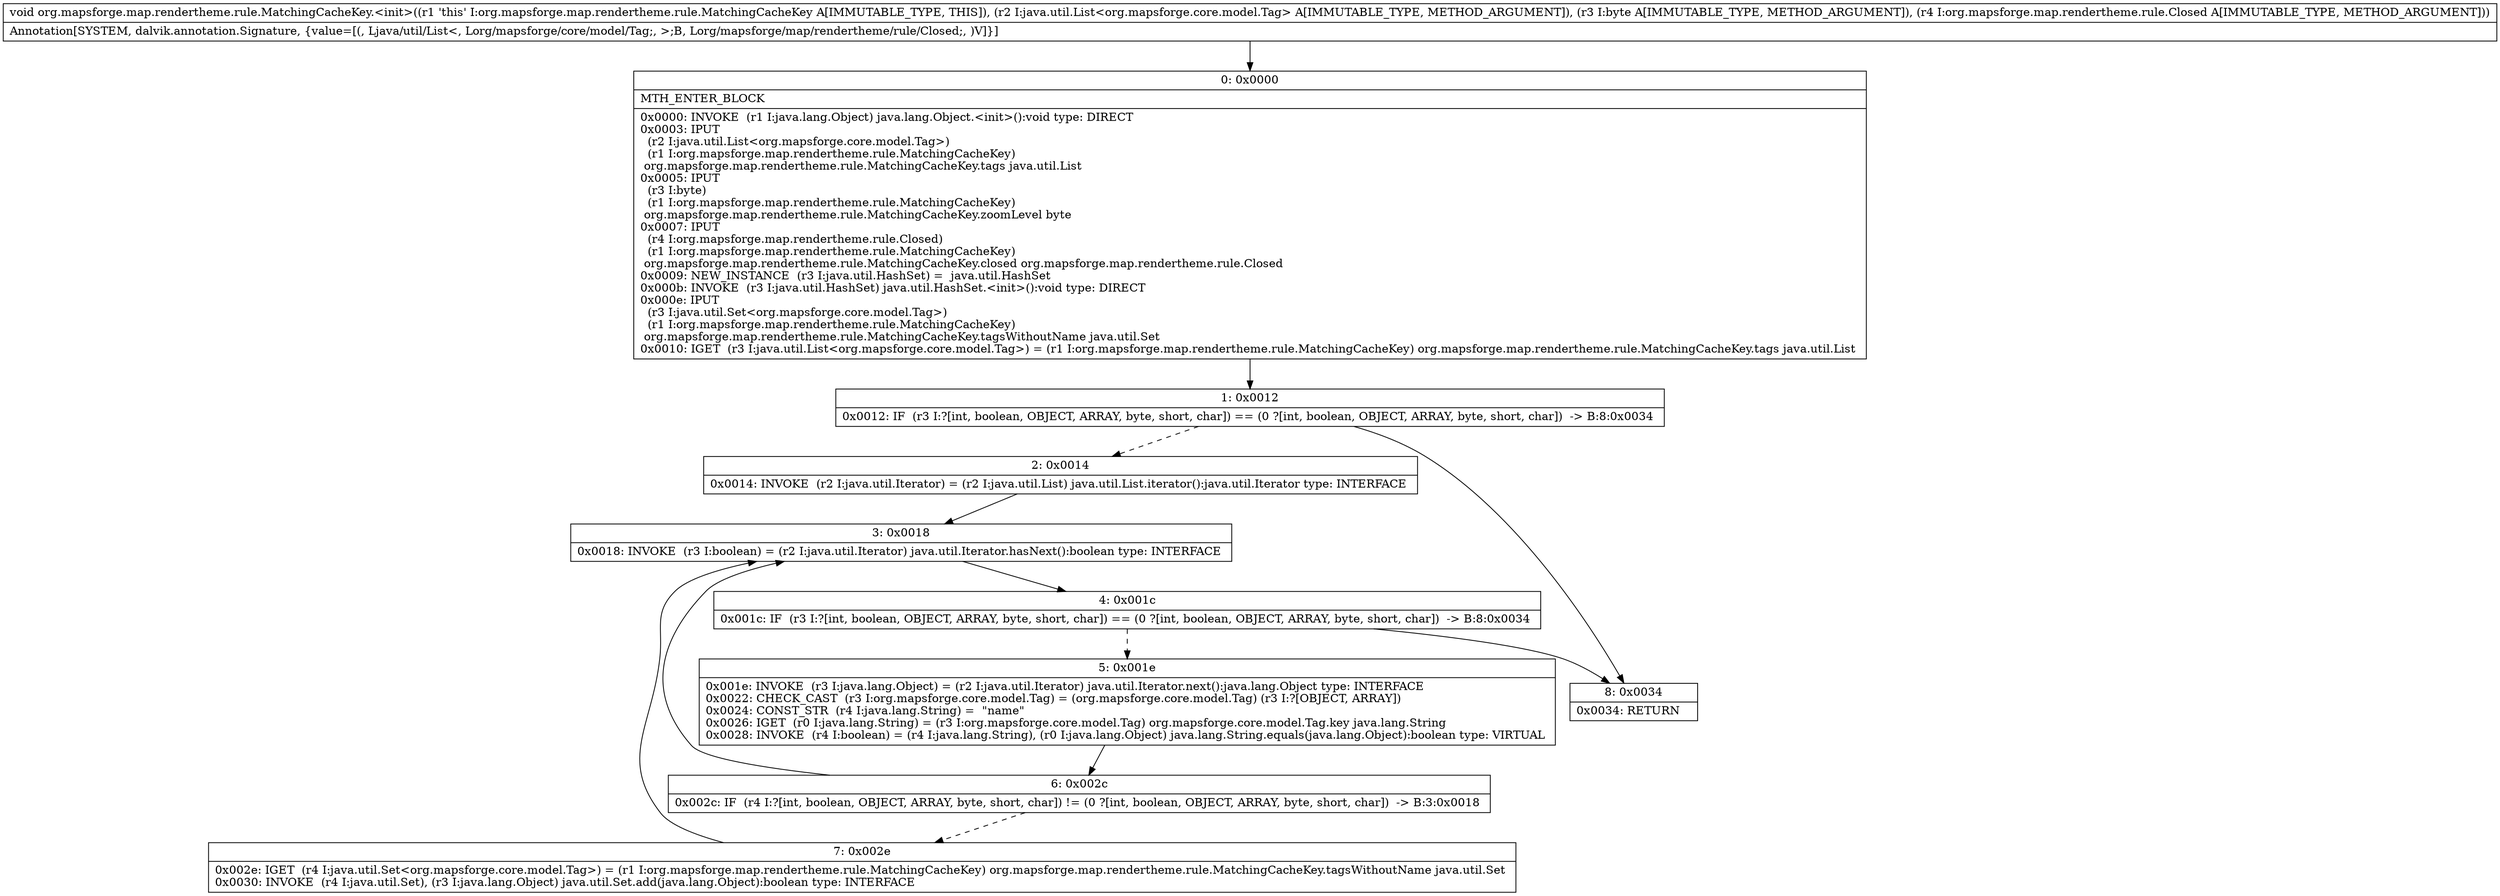 digraph "CFG fororg.mapsforge.map.rendertheme.rule.MatchingCacheKey.\<init\>(Ljava\/util\/List;BLorg\/mapsforge\/map\/rendertheme\/rule\/Closed;)V" {
Node_0 [shape=record,label="{0\:\ 0x0000|MTH_ENTER_BLOCK\l|0x0000: INVOKE  (r1 I:java.lang.Object) java.lang.Object.\<init\>():void type: DIRECT \l0x0003: IPUT  \l  (r2 I:java.util.List\<org.mapsforge.core.model.Tag\>)\l  (r1 I:org.mapsforge.map.rendertheme.rule.MatchingCacheKey)\l org.mapsforge.map.rendertheme.rule.MatchingCacheKey.tags java.util.List \l0x0005: IPUT  \l  (r3 I:byte)\l  (r1 I:org.mapsforge.map.rendertheme.rule.MatchingCacheKey)\l org.mapsforge.map.rendertheme.rule.MatchingCacheKey.zoomLevel byte \l0x0007: IPUT  \l  (r4 I:org.mapsforge.map.rendertheme.rule.Closed)\l  (r1 I:org.mapsforge.map.rendertheme.rule.MatchingCacheKey)\l org.mapsforge.map.rendertheme.rule.MatchingCacheKey.closed org.mapsforge.map.rendertheme.rule.Closed \l0x0009: NEW_INSTANCE  (r3 I:java.util.HashSet) =  java.util.HashSet \l0x000b: INVOKE  (r3 I:java.util.HashSet) java.util.HashSet.\<init\>():void type: DIRECT \l0x000e: IPUT  \l  (r3 I:java.util.Set\<org.mapsforge.core.model.Tag\>)\l  (r1 I:org.mapsforge.map.rendertheme.rule.MatchingCacheKey)\l org.mapsforge.map.rendertheme.rule.MatchingCacheKey.tagsWithoutName java.util.Set \l0x0010: IGET  (r3 I:java.util.List\<org.mapsforge.core.model.Tag\>) = (r1 I:org.mapsforge.map.rendertheme.rule.MatchingCacheKey) org.mapsforge.map.rendertheme.rule.MatchingCacheKey.tags java.util.List \l}"];
Node_1 [shape=record,label="{1\:\ 0x0012|0x0012: IF  (r3 I:?[int, boolean, OBJECT, ARRAY, byte, short, char]) == (0 ?[int, boolean, OBJECT, ARRAY, byte, short, char])  \-\> B:8:0x0034 \l}"];
Node_2 [shape=record,label="{2\:\ 0x0014|0x0014: INVOKE  (r2 I:java.util.Iterator) = (r2 I:java.util.List) java.util.List.iterator():java.util.Iterator type: INTERFACE \l}"];
Node_3 [shape=record,label="{3\:\ 0x0018|0x0018: INVOKE  (r3 I:boolean) = (r2 I:java.util.Iterator) java.util.Iterator.hasNext():boolean type: INTERFACE \l}"];
Node_4 [shape=record,label="{4\:\ 0x001c|0x001c: IF  (r3 I:?[int, boolean, OBJECT, ARRAY, byte, short, char]) == (0 ?[int, boolean, OBJECT, ARRAY, byte, short, char])  \-\> B:8:0x0034 \l}"];
Node_5 [shape=record,label="{5\:\ 0x001e|0x001e: INVOKE  (r3 I:java.lang.Object) = (r2 I:java.util.Iterator) java.util.Iterator.next():java.lang.Object type: INTERFACE \l0x0022: CHECK_CAST  (r3 I:org.mapsforge.core.model.Tag) = (org.mapsforge.core.model.Tag) (r3 I:?[OBJECT, ARRAY]) \l0x0024: CONST_STR  (r4 I:java.lang.String) =  \"name\" \l0x0026: IGET  (r0 I:java.lang.String) = (r3 I:org.mapsforge.core.model.Tag) org.mapsforge.core.model.Tag.key java.lang.String \l0x0028: INVOKE  (r4 I:boolean) = (r4 I:java.lang.String), (r0 I:java.lang.Object) java.lang.String.equals(java.lang.Object):boolean type: VIRTUAL \l}"];
Node_6 [shape=record,label="{6\:\ 0x002c|0x002c: IF  (r4 I:?[int, boolean, OBJECT, ARRAY, byte, short, char]) != (0 ?[int, boolean, OBJECT, ARRAY, byte, short, char])  \-\> B:3:0x0018 \l}"];
Node_7 [shape=record,label="{7\:\ 0x002e|0x002e: IGET  (r4 I:java.util.Set\<org.mapsforge.core.model.Tag\>) = (r1 I:org.mapsforge.map.rendertheme.rule.MatchingCacheKey) org.mapsforge.map.rendertheme.rule.MatchingCacheKey.tagsWithoutName java.util.Set \l0x0030: INVOKE  (r4 I:java.util.Set), (r3 I:java.lang.Object) java.util.Set.add(java.lang.Object):boolean type: INTERFACE \l}"];
Node_8 [shape=record,label="{8\:\ 0x0034|0x0034: RETURN   \l}"];
MethodNode[shape=record,label="{void org.mapsforge.map.rendertheme.rule.MatchingCacheKey.\<init\>((r1 'this' I:org.mapsforge.map.rendertheme.rule.MatchingCacheKey A[IMMUTABLE_TYPE, THIS]), (r2 I:java.util.List\<org.mapsforge.core.model.Tag\> A[IMMUTABLE_TYPE, METHOD_ARGUMENT]), (r3 I:byte A[IMMUTABLE_TYPE, METHOD_ARGUMENT]), (r4 I:org.mapsforge.map.rendertheme.rule.Closed A[IMMUTABLE_TYPE, METHOD_ARGUMENT]))  | Annotation[SYSTEM, dalvik.annotation.Signature, \{value=[(, Ljava\/util\/List\<, Lorg\/mapsforge\/core\/model\/Tag;, \>;B, Lorg\/mapsforge\/map\/rendertheme\/rule\/Closed;, )V]\}]\l}"];
MethodNode -> Node_0;
Node_0 -> Node_1;
Node_1 -> Node_2[style=dashed];
Node_1 -> Node_8;
Node_2 -> Node_3;
Node_3 -> Node_4;
Node_4 -> Node_5[style=dashed];
Node_4 -> Node_8;
Node_5 -> Node_6;
Node_6 -> Node_3;
Node_6 -> Node_7[style=dashed];
Node_7 -> Node_3;
}


